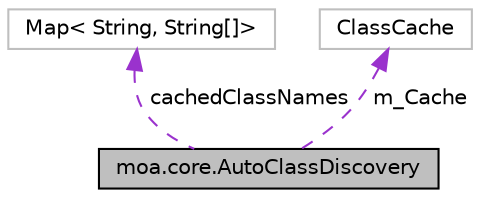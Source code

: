 digraph "moa.core.AutoClassDiscovery"
{
 // LATEX_PDF_SIZE
  edge [fontname="Helvetica",fontsize="10",labelfontname="Helvetica",labelfontsize="10"];
  node [fontname="Helvetica",fontsize="10",shape=record];
  Node1 [label="moa.core.AutoClassDiscovery",height=0.2,width=0.4,color="black", fillcolor="grey75", style="filled", fontcolor="black",tooltip=" "];
  Node2 -> Node1 [dir="back",color="darkorchid3",fontsize="10",style="dashed",label=" cachedClassNames" ,fontname="Helvetica"];
  Node2 [label="Map\< String, String[]\>",height=0.2,width=0.4,color="grey75", fillcolor="white", style="filled",tooltip=" "];
  Node3 -> Node1 [dir="back",color="darkorchid3",fontsize="10",style="dashed",label=" m_Cache" ,fontname="Helvetica"];
  Node3 [label="ClassCache",height=0.2,width=0.4,color="grey75", fillcolor="white", style="filled",tooltip=" "];
}
